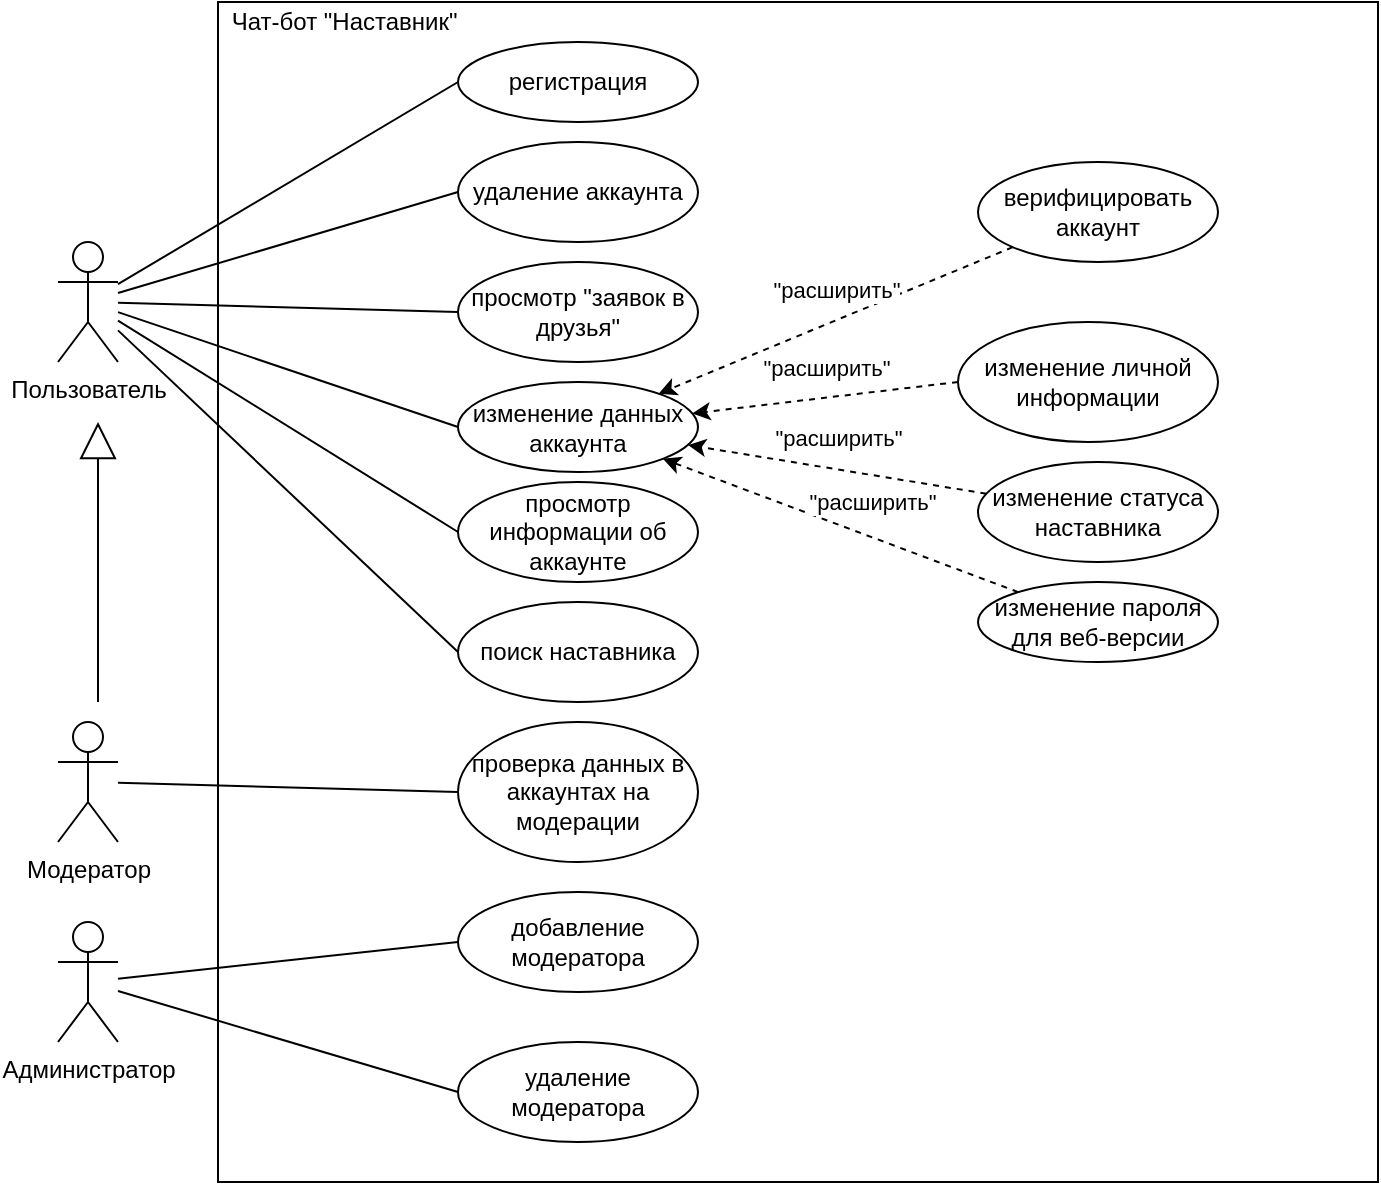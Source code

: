 <mxfile version="13.9.9" type="device"><diagram id="91pXOWQ2X07bWLE_PH26" name="Страница 1"><mxGraphModel dx="905" dy="672" grid="1" gridSize="10" guides="1" tooltips="1" connect="1" arrows="1" fold="1" page="1" pageScale="1" pageWidth="827" pageHeight="1169" math="0" shadow="0"><root><mxCell id="0"/><mxCell id="1" parent="0"/><mxCell id="SLVLNfVBQTxgD_6O_p0Z-43" value="" style="rounded=0;whiteSpace=wrap;html=1;" vertex="1" parent="1"><mxGeometry x="180" y="140" width="580" height="590" as="geometry"/></mxCell><mxCell id="SLVLNfVBQTxgD_6O_p0Z-1" value="Пользователь" style="shape=umlActor;verticalLabelPosition=bottom;verticalAlign=top;html=1;outlineConnect=0;" vertex="1" parent="1"><mxGeometry x="100" y="260" width="30" height="60" as="geometry"/></mxCell><mxCell id="SLVLNfVBQTxgD_6O_p0Z-2" value="Модератор" style="shape=umlActor;verticalLabelPosition=bottom;verticalAlign=top;html=1;outlineConnect=0;" vertex="1" parent="1"><mxGeometry x="100" y="500" width="30" height="60" as="geometry"/></mxCell><mxCell id="SLVLNfVBQTxgD_6O_p0Z-3" value="Администратор" style="shape=umlActor;verticalLabelPosition=bottom;verticalAlign=top;html=1;outlineConnect=0;" vertex="1" parent="1"><mxGeometry x="100" y="600" width="30" height="60" as="geometry"/></mxCell><mxCell id="SLVLNfVBQTxgD_6O_p0Z-19" style="edgeStyle=none;rounded=0;orthogonalLoop=1;jettySize=auto;html=1;exitX=0;exitY=0.5;exitDx=0;exitDy=0;endArrow=none;endFill=0;" edge="1" parent="1" source="SLVLNfVBQTxgD_6O_p0Z-6" target="SLVLNfVBQTxgD_6O_p0Z-1"><mxGeometry relative="1" as="geometry"><mxPoint x="210" y="272.5" as="targetPoint"/></mxGeometry></mxCell><mxCell id="SLVLNfVBQTxgD_6O_p0Z-6" value="просмотр &quot;заявок в друзья&quot;" style="ellipse;whiteSpace=wrap;html=1;" vertex="1" parent="1"><mxGeometry x="300" y="270" width="120" height="50" as="geometry"/></mxCell><mxCell id="SLVLNfVBQTxgD_6O_p0Z-17" style="rounded=0;orthogonalLoop=1;jettySize=auto;html=1;exitX=0;exitY=0.5;exitDx=0;exitDy=0;endArrow=none;endFill=0;" edge="1" parent="1" source="SLVLNfVBQTxgD_6O_p0Z-7" target="SLVLNfVBQTxgD_6O_p0Z-1"><mxGeometry relative="1" as="geometry"><mxPoint x="210" y="330" as="targetPoint"/></mxGeometry></mxCell><mxCell id="SLVLNfVBQTxgD_6O_p0Z-7" value="регистрация" style="ellipse;whiteSpace=wrap;html=1;" vertex="1" parent="1"><mxGeometry x="300" y="160" width="120" height="40" as="geometry"/></mxCell><mxCell id="SLVLNfVBQTxgD_6O_p0Z-20" style="edgeStyle=none;rounded=0;orthogonalLoop=1;jettySize=auto;html=1;exitX=0;exitY=0.5;exitDx=0;exitDy=0;endArrow=none;endFill=0;" edge="1" parent="1" source="SLVLNfVBQTxgD_6O_p0Z-8" target="SLVLNfVBQTxgD_6O_p0Z-1"><mxGeometry relative="1" as="geometry"><mxPoint x="210" y="270" as="targetPoint"/></mxGeometry></mxCell><mxCell id="SLVLNfVBQTxgD_6O_p0Z-8" value="просмотр информации об аккаунте" style="ellipse;whiteSpace=wrap;html=1;" vertex="1" parent="1"><mxGeometry x="300" y="380" width="120" height="50" as="geometry"/></mxCell><mxCell id="SLVLNfVBQTxgD_6O_p0Z-21" style="edgeStyle=none;rounded=0;orthogonalLoop=1;jettySize=auto;html=1;exitX=0;exitY=0.5;exitDx=0;exitDy=0;endArrow=none;endFill=0;" edge="1" parent="1" source="SLVLNfVBQTxgD_6O_p0Z-9" target="SLVLNfVBQTxgD_6O_p0Z-1"><mxGeometry relative="1" as="geometry"><mxPoint x="210" y="330" as="targetPoint"/></mxGeometry></mxCell><mxCell id="SLVLNfVBQTxgD_6O_p0Z-9" value="изменение данных аккаунта" style="ellipse;whiteSpace=wrap;html=1;" vertex="1" parent="1"><mxGeometry x="300" y="330" width="120" height="45" as="geometry"/></mxCell><mxCell id="SLVLNfVBQTxgD_6O_p0Z-22" style="edgeStyle=none;rounded=0;orthogonalLoop=1;jettySize=auto;html=1;exitX=0;exitY=0.5;exitDx=0;exitDy=0;endArrow=none;endFill=0;" edge="1" parent="1" source="SLVLNfVBQTxgD_6O_p0Z-10" target="SLVLNfVBQTxgD_6O_p0Z-1"><mxGeometry relative="1" as="geometry"><mxPoint x="210" y="272.5" as="targetPoint"/></mxGeometry></mxCell><mxCell id="SLVLNfVBQTxgD_6O_p0Z-10" value="поиск наставника" style="ellipse;whiteSpace=wrap;html=1;" vertex="1" parent="1"><mxGeometry x="300" y="440" width="120" height="50" as="geometry"/></mxCell><mxCell id="SLVLNfVBQTxgD_6O_p0Z-36" style="edgeStyle=none;rounded=0;orthogonalLoop=1;jettySize=auto;html=1;exitX=0;exitY=0.5;exitDx=0;exitDy=0;endArrow=none;endFill=0;startArrow=none;startFill=0;" edge="1" parent="1" source="SLVLNfVBQTxgD_6O_p0Z-11" target="SLVLNfVBQTxgD_6O_p0Z-2"><mxGeometry relative="1" as="geometry"/></mxCell><mxCell id="SLVLNfVBQTxgD_6O_p0Z-11" value="проверка данных в аккаунтах на модерации" style="ellipse;whiteSpace=wrap;html=1;" vertex="1" parent="1"><mxGeometry x="300" y="500" width="120" height="70" as="geometry"/></mxCell><mxCell id="SLVLNfVBQTxgD_6O_p0Z-38" style="edgeStyle=none;rounded=0;orthogonalLoop=1;jettySize=auto;html=1;exitX=0;exitY=0.5;exitDx=0;exitDy=0;startArrow=none;startFill=0;endArrow=none;endFill=0;" edge="1" parent="1" source="SLVLNfVBQTxgD_6O_p0Z-12" target="SLVLNfVBQTxgD_6O_p0Z-3"><mxGeometry relative="1" as="geometry"/></mxCell><mxCell id="SLVLNfVBQTxgD_6O_p0Z-12" value="добавление модератора" style="ellipse;whiteSpace=wrap;html=1;" vertex="1" parent="1"><mxGeometry x="300" y="585" width="120" height="50" as="geometry"/></mxCell><mxCell id="SLVLNfVBQTxgD_6O_p0Z-37" style="edgeStyle=none;rounded=0;orthogonalLoop=1;jettySize=auto;html=1;exitX=0;exitY=0.5;exitDx=0;exitDy=0;startArrow=none;startFill=0;endArrow=none;endFill=0;" edge="1" parent="1" source="SLVLNfVBQTxgD_6O_p0Z-13" target="SLVLNfVBQTxgD_6O_p0Z-3"><mxGeometry relative="1" as="geometry"/></mxCell><mxCell id="SLVLNfVBQTxgD_6O_p0Z-13" value="удаление модератора" style="ellipse;whiteSpace=wrap;html=1;" vertex="1" parent="1"><mxGeometry x="300" y="660" width="120" height="50" as="geometry"/></mxCell><mxCell id="SLVLNfVBQTxgD_6O_p0Z-23" value="изменение личной информации" style="ellipse;whiteSpace=wrap;html=1;" vertex="1" parent="1"><mxGeometry x="550" y="300" width="130" height="60" as="geometry"/></mxCell><mxCell id="SLVLNfVBQTxgD_6O_p0Z-24" value="изменение статуса наставника" style="ellipse;whiteSpace=wrap;html=1;" vertex="1" parent="1"><mxGeometry x="560" y="370" width="120" height="50" as="geometry"/></mxCell><mxCell id="SLVLNfVBQTxgD_6O_p0Z-25" value="изменение пароля для веб-версии" style="ellipse;whiteSpace=wrap;html=1;" vertex="1" parent="1"><mxGeometry x="560" y="430" width="120" height="40" as="geometry"/></mxCell><mxCell id="SLVLNfVBQTxgD_6O_p0Z-28" value="" style="endArrow=classic;html=1;dashed=1;exitX=0;exitY=0.5;exitDx=0;exitDy=0;" edge="1" parent="1" source="SLVLNfVBQTxgD_6O_p0Z-23" target="SLVLNfVBQTxgD_6O_p0Z-9"><mxGeometry relative="1" as="geometry"><mxPoint x="350" y="290" as="sourcePoint"/><mxPoint x="450" y="290" as="targetPoint"/></mxGeometry></mxCell><mxCell id="SLVLNfVBQTxgD_6O_p0Z-29" value="&quot;расширить&quot;" style="edgeLabel;resizable=0;html=1;align=center;verticalAlign=middle;" connectable="0" vertex="1" parent="SLVLNfVBQTxgD_6O_p0Z-28"><mxGeometry relative="1" as="geometry"><mxPoint y="-15.27" as="offset"/></mxGeometry></mxCell><mxCell id="SLVLNfVBQTxgD_6O_p0Z-32" value="" style="endArrow=classic;html=1;dashed=1;" edge="1" parent="1" source="SLVLNfVBQTxgD_6O_p0Z-24" target="SLVLNfVBQTxgD_6O_p0Z-9"><mxGeometry relative="1" as="geometry"><mxPoint x="370" y="370" as="sourcePoint"/><mxPoint x="470" y="370" as="targetPoint"/></mxGeometry></mxCell><mxCell id="SLVLNfVBQTxgD_6O_p0Z-33" value="&quot;расширить&quot;" style="edgeLabel;resizable=0;html=1;align=center;verticalAlign=middle;" connectable="0" vertex="1" parent="SLVLNfVBQTxgD_6O_p0Z-32"><mxGeometry relative="1" as="geometry"><mxPoint y="-16.23" as="offset"/></mxGeometry></mxCell><mxCell id="SLVLNfVBQTxgD_6O_p0Z-34" value="" style="endArrow=classic;html=1;dashed=1;" edge="1" parent="1" source="SLVLNfVBQTxgD_6O_p0Z-25" target="SLVLNfVBQTxgD_6O_p0Z-9"><mxGeometry relative="1" as="geometry"><mxPoint x="370" y="370" as="sourcePoint"/><mxPoint x="470" y="370" as="targetPoint"/></mxGeometry></mxCell><mxCell id="SLVLNfVBQTxgD_6O_p0Z-35" value="&quot;расширить&quot;" style="edgeLabel;resizable=0;html=1;align=center;verticalAlign=middle;" connectable="0" vertex="1" parent="SLVLNfVBQTxgD_6O_p0Z-34"><mxGeometry relative="1" as="geometry"><mxPoint x="15.37" y="-11.6" as="offset"/></mxGeometry></mxCell><mxCell id="SLVLNfVBQTxgD_6O_p0Z-39" value="верифицировать аккаунт" style="ellipse;whiteSpace=wrap;html=1;" vertex="1" parent="1"><mxGeometry x="560" y="220" width="120" height="50" as="geometry"/></mxCell><mxCell id="SLVLNfVBQTxgD_6O_p0Z-40" value="" style="endArrow=classic;html=1;dashed=1;" edge="1" parent="1" source="SLVLNfVBQTxgD_6O_p0Z-39" target="SLVLNfVBQTxgD_6O_p0Z-9"><mxGeometry relative="1" as="geometry"><mxPoint x="545.0" y="320.0" as="sourcePoint"/><mxPoint x="420.469" y="350.332" as="targetPoint"/></mxGeometry></mxCell><mxCell id="SLVLNfVBQTxgD_6O_p0Z-41" value="&quot;расширить&quot;" style="edgeLabel;resizable=0;html=1;align=center;verticalAlign=middle;" connectable="0" vertex="1" parent="SLVLNfVBQTxgD_6O_p0Z-40"><mxGeometry relative="1" as="geometry"><mxPoint y="-15.27" as="offset"/></mxGeometry></mxCell><mxCell id="SLVLNfVBQTxgD_6O_p0Z-42" value="" style="endArrow=block;endSize=16;endFill=0;html=1;" edge="1" parent="1"><mxGeometry x="-0.027" y="20" width="160" relative="1" as="geometry"><mxPoint x="120" y="490" as="sourcePoint"/><mxPoint x="120" y="350" as="targetPoint"/><mxPoint as="offset"/></mxGeometry></mxCell><mxCell id="SLVLNfVBQTxgD_6O_p0Z-44" value="Чат-бот &quot;Наставник&quot;&amp;nbsp;" style="text;html=1;strokeColor=none;fillColor=none;align=center;verticalAlign=middle;whiteSpace=wrap;rounded=0;" vertex="1" parent="1"><mxGeometry x="180" y="140" width="130" height="20" as="geometry"/></mxCell><mxCell id="SLVLNfVBQTxgD_6O_p0Z-46" style="edgeStyle=none;rounded=0;orthogonalLoop=1;jettySize=auto;html=1;exitX=0;exitY=0.5;exitDx=0;exitDy=0;startArrow=none;startFill=0;endArrow=none;endFill=0;" edge="1" parent="1" source="SLVLNfVBQTxgD_6O_p0Z-45" target="SLVLNfVBQTxgD_6O_p0Z-1"><mxGeometry relative="1" as="geometry"/></mxCell><mxCell id="SLVLNfVBQTxgD_6O_p0Z-45" value="удаление аккаунта" style="ellipse;whiteSpace=wrap;html=1;" vertex="1" parent="1"><mxGeometry x="300" y="210" width="120" height="50" as="geometry"/></mxCell></root></mxGraphModel></diagram></mxfile>